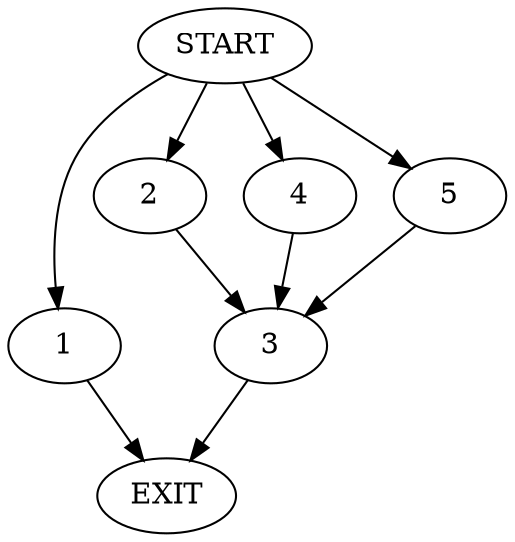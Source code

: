 digraph {
0 [label="START"]
6 [label="EXIT"]
0 -> 1
1 -> 6
0 -> 2
2 -> 3
3 -> 6
0 -> 4
4 -> 3
0 -> 5
5 -> 3
}

